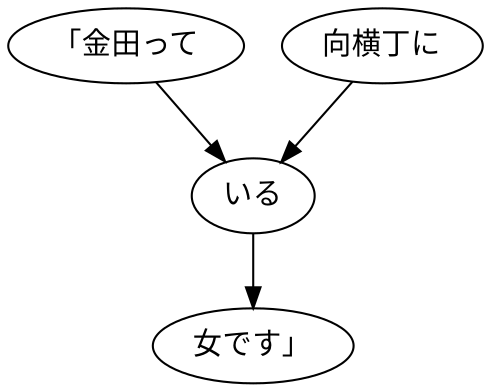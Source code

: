 digraph graph7300 {
	node0 [label="「金田って"];
	node1 [label="向横丁に"];
	node2 [label="いる"];
	node3 [label="女です」"];
	node0 -> node2;
	node1 -> node2;
	node2 -> node3;
}
